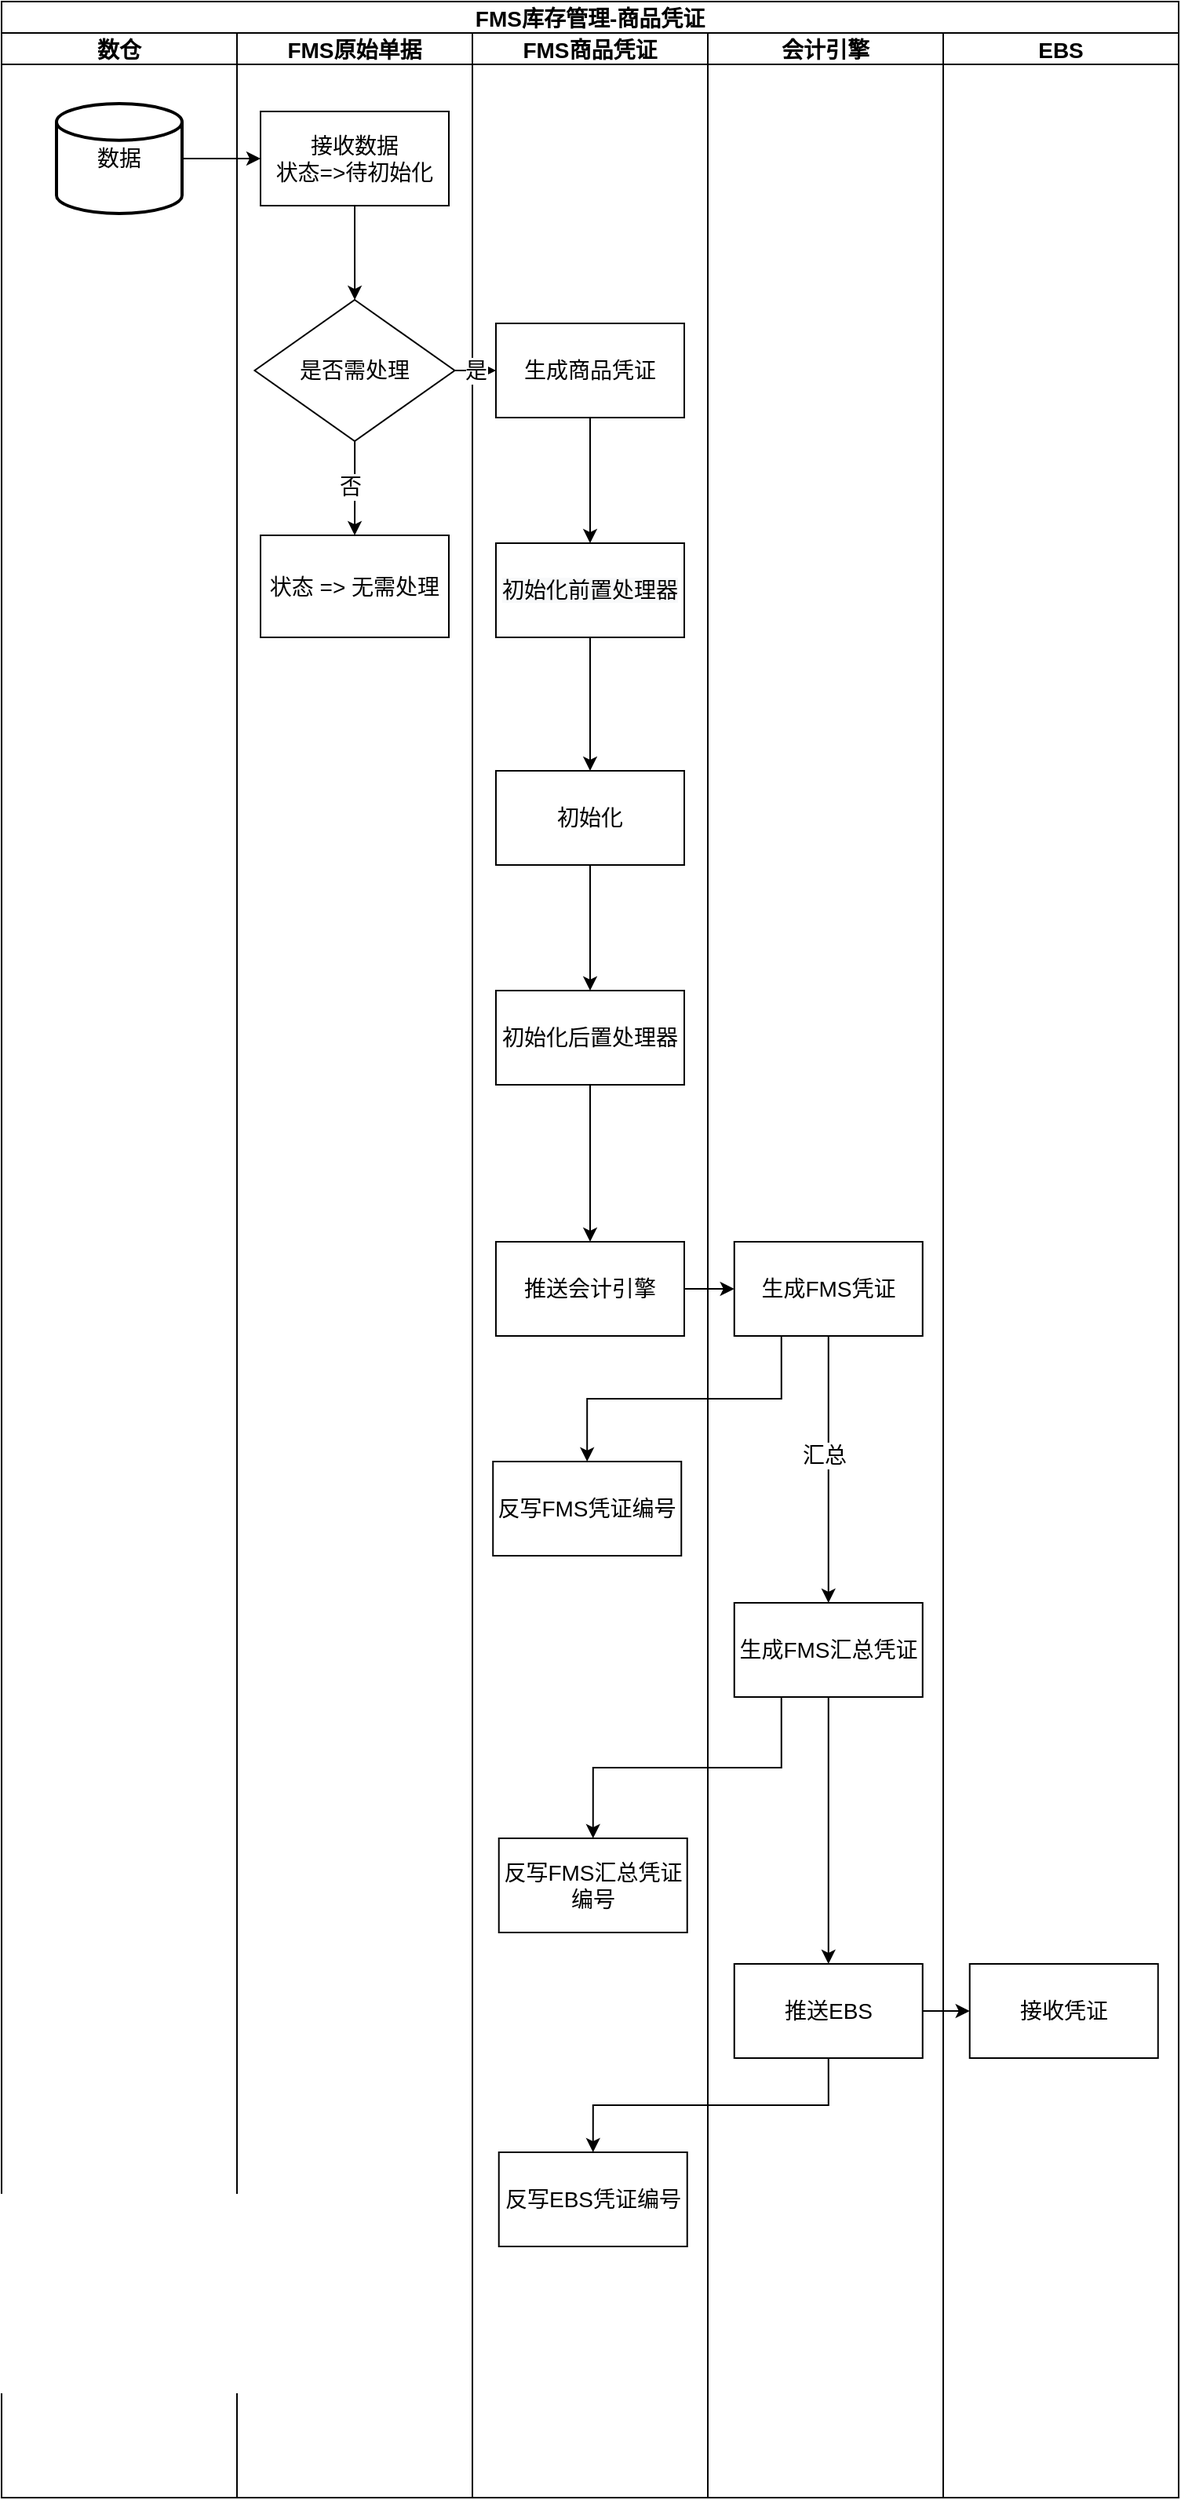 <mxfile version="19.0.0" type="github" pages="2">
  <diagram id="CK5jT10rr-_N4nWXyFcZ" name="商品凭证-泳道图">
    <mxGraphModel dx="1358" dy="732" grid="1" gridSize="10" guides="1" tooltips="1" connect="1" arrows="1" fold="1" page="1" pageScale="1" pageWidth="827" pageHeight="1169" math="0" shadow="0">
      <root>
        <mxCell id="0" />
        <mxCell id="1" parent="0" />
        <mxCell id="gmWAM6frCMXmDmfekaVd-11" value="FMS库存管理-商品凭证" style="swimlane;childLayout=stackLayout;resizeParent=1;resizeParentMax=0;startSize=20;fontSize=14;" parent="1" vertex="1">
          <mxGeometry x="130" y="80" width="750" height="1590" as="geometry">
            <mxRectangle x="130" y="80" width="60" height="20" as="alternateBounds" />
          </mxGeometry>
        </mxCell>
        <mxCell id="gmWAM6frCMXmDmfekaVd-12" value="数仓" style="swimlane;startSize=20;fontSize=14;" parent="gmWAM6frCMXmDmfekaVd-11" vertex="1">
          <mxGeometry y="20" width="150" height="1570" as="geometry" />
        </mxCell>
        <mxCell id="vjfmEweE_3btuZ8AtWeE-1" value="数据" style="strokeWidth=2;html=1;shape=mxgraph.flowchart.database;whiteSpace=wrap;fontSize=14;" vertex="1" parent="gmWAM6frCMXmDmfekaVd-12">
          <mxGeometry x="35" y="45" width="80" height="70" as="geometry" />
        </mxCell>
        <mxCell id="gmWAM6frCMXmDmfekaVd-13" value="FMS原始单据" style="swimlane;startSize=20;fontSize=14;" parent="gmWAM6frCMXmDmfekaVd-11" vertex="1">
          <mxGeometry x="150" y="20" width="150" height="1570" as="geometry" />
        </mxCell>
        <mxCell id="gmWAM6frCMXmDmfekaVd-29" value="接收数据&lt;br&gt;状态=&amp;gt;待初始化" style="rounded=0;whiteSpace=wrap;html=1;fontSize=14;" parent="gmWAM6frCMXmDmfekaVd-13" vertex="1">
          <mxGeometry x="15" y="50" width="120" height="60" as="geometry" />
        </mxCell>
        <mxCell id="gmWAM6frCMXmDmfekaVd-32" value="是否需处理" style="rhombus;whiteSpace=wrap;html=1;fontSize=14;rounded=0;" parent="gmWAM6frCMXmDmfekaVd-13" vertex="1">
          <mxGeometry x="11.25" y="170" width="127.5" height="90" as="geometry" />
        </mxCell>
        <mxCell id="gmWAM6frCMXmDmfekaVd-33" value="" style="edgeStyle=orthogonalEdgeStyle;rounded=0;orthogonalLoop=1;jettySize=auto;html=1;fontSize=14;" parent="gmWAM6frCMXmDmfekaVd-13" source="gmWAM6frCMXmDmfekaVd-29" target="gmWAM6frCMXmDmfekaVd-32" edge="1">
          <mxGeometry relative="1" as="geometry" />
        </mxCell>
        <mxCell id="gmWAM6frCMXmDmfekaVd-35" value="" style="edgeStyle=orthogonalEdgeStyle;rounded=0;orthogonalLoop=1;jettySize=auto;html=1;fontSize=14;" parent="gmWAM6frCMXmDmfekaVd-13" source="gmWAM6frCMXmDmfekaVd-32" edge="1">
          <mxGeometry relative="1" as="geometry">
            <mxPoint x="75" y="320" as="targetPoint" />
          </mxGeometry>
        </mxCell>
        <mxCell id="vjfmEweE_3btuZ8AtWeE-52" value="否" style="edgeLabel;html=1;align=center;verticalAlign=middle;resizable=0;points=[];fontSize=14;" vertex="1" connectable="0" parent="gmWAM6frCMXmDmfekaVd-35">
          <mxGeometry x="-0.034" y="-3" relative="1" as="geometry">
            <mxPoint as="offset" />
          </mxGeometry>
        </mxCell>
        <mxCell id="vjfmEweE_3btuZ8AtWeE-6" value="状态 =&amp;gt; 无需处理" style="whiteSpace=wrap;html=1;fontSize=14;rounded=0;" vertex="1" parent="gmWAM6frCMXmDmfekaVd-13">
          <mxGeometry x="15" y="320" width="120" height="65" as="geometry" />
        </mxCell>
        <mxCell id="gmWAM6frCMXmDmfekaVd-14" value="FMS商品凭证" style="swimlane;startSize=20;fontSize=14;" parent="gmWAM6frCMXmDmfekaVd-11" vertex="1">
          <mxGeometry x="300" y="20" width="150" height="1570" as="geometry">
            <mxRectangle x="240" y="20" width="30" height="780" as="alternateBounds" />
          </mxGeometry>
        </mxCell>
        <mxCell id="gmWAM6frCMXmDmfekaVd-44" value="生成商品凭证" style="whiteSpace=wrap;html=1;fontSize=14;rounded=0;" parent="gmWAM6frCMXmDmfekaVd-14" vertex="1">
          <mxGeometry x="15" y="185" width="120" height="60" as="geometry" />
        </mxCell>
        <mxCell id="gmWAM6frCMXmDmfekaVd-36" value="初始化" style="whiteSpace=wrap;html=1;fontSize=14;rounded=0;" parent="gmWAM6frCMXmDmfekaVd-14" vertex="1">
          <mxGeometry x="15" y="470" width="120" height="60" as="geometry" />
        </mxCell>
        <mxCell id="vjfmEweE_3btuZ8AtWeE-25" value="&lt;span style=&quot;background-color: rgb(255, 255, 255);&quot;&gt;反写FMS凭证编号&lt;/span&gt;" style="whiteSpace=wrap;html=1;fontSize=14;rounded=0;" vertex="1" parent="gmWAM6frCMXmDmfekaVd-14">
          <mxGeometry x="13.12" y="910" width="120" height="60" as="geometry" />
        </mxCell>
        <mxCell id="vjfmEweE_3btuZ8AtWeE-28" value="&lt;span style=&quot;&quot;&gt;反写FMS汇总凭证编号&lt;/span&gt;" style="whiteSpace=wrap;html=1;fontSize=14;rounded=0;" vertex="1" parent="gmWAM6frCMXmDmfekaVd-14">
          <mxGeometry x="16.87" y="1150" width="120" height="60" as="geometry" />
        </mxCell>
        <mxCell id="vjfmEweE_3btuZ8AtWeE-47" value="&lt;span style=&quot;background-color: rgb(255, 255, 255);&quot;&gt;反写EBS凭证编号&lt;/span&gt;" style="whiteSpace=wrap;html=1;fontSize=14;rounded=0;" vertex="1" parent="gmWAM6frCMXmDmfekaVd-14">
          <mxGeometry x="16.87" y="1350" width="120" height="60" as="geometry" />
        </mxCell>
        <mxCell id="gmWAM6frCMXmDmfekaVd-46" value="推送会计引擎" style="whiteSpace=wrap;html=1;fontSize=14;rounded=0;" parent="gmWAM6frCMXmDmfekaVd-14" vertex="1">
          <mxGeometry x="14.99" y="770" width="120" height="60" as="geometry" />
        </mxCell>
        <mxCell id="vjfmEweE_3btuZ8AtWeE-33" style="edgeStyle=orthogonalEdgeStyle;rounded=0;orthogonalLoop=1;jettySize=auto;html=1;exitX=0.25;exitY=1;exitDx=0;exitDy=0;fontSize=14;" edge="1" parent="gmWAM6frCMXmDmfekaVd-11" source="gmWAM6frCMXmDmfekaVd-50" target="vjfmEweE_3btuZ8AtWeE-25">
          <mxGeometry relative="1" as="geometry">
            <mxPoint x="494.37" y="910" as="targetPoint" />
          </mxGeometry>
        </mxCell>
        <mxCell id="vjfmEweE_3btuZ8AtWeE-44" style="edgeStyle=orthogonalEdgeStyle;rounded=0;orthogonalLoop=1;jettySize=auto;html=1;exitX=0.25;exitY=1;exitDx=0;exitDy=0;entryX=0.5;entryY=0;entryDx=0;entryDy=0;fontSize=14;" edge="1" parent="gmWAM6frCMXmDmfekaVd-11" source="vjfmEweE_3btuZ8AtWeE-19" target="vjfmEweE_3btuZ8AtWeE-28">
          <mxGeometry relative="1" as="geometry" />
        </mxCell>
        <mxCell id="vjfmEweE_3btuZ8AtWeE-46" style="edgeStyle=orthogonalEdgeStyle;rounded=0;orthogonalLoop=1;jettySize=auto;html=1;exitX=1;exitY=0.5;exitDx=0;exitDy=0;entryX=0;entryY=0.5;entryDx=0;entryDy=0;fontSize=14;" edge="1" parent="gmWAM6frCMXmDmfekaVd-11" source="vjfmEweE_3btuZ8AtWeE-30" target="gmWAM6frCMXmDmfekaVd-52">
          <mxGeometry relative="1" as="geometry" />
        </mxCell>
        <mxCell id="vjfmEweE_3btuZ8AtWeE-48" style="edgeStyle=orthogonalEdgeStyle;rounded=0;orthogonalLoop=1;jettySize=auto;html=1;exitX=0.5;exitY=1;exitDx=0;exitDy=0;entryX=0.5;entryY=0;entryDx=0;entryDy=0;fontSize=14;" edge="1" parent="gmWAM6frCMXmDmfekaVd-11" source="vjfmEweE_3btuZ8AtWeE-30" target="vjfmEweE_3btuZ8AtWeE-47">
          <mxGeometry relative="1" as="geometry" />
        </mxCell>
        <mxCell id="gmWAM6frCMXmDmfekaVd-51" value="" style="edgeStyle=orthogonalEdgeStyle;rounded=0;orthogonalLoop=1;jettySize=auto;html=1;fontSize=14;" parent="gmWAM6frCMXmDmfekaVd-11" source="gmWAM6frCMXmDmfekaVd-46" target="gmWAM6frCMXmDmfekaVd-50" edge="1">
          <mxGeometry relative="1" as="geometry" />
        </mxCell>
        <mxCell id="gmWAM6frCMXmDmfekaVd-22" value="会计引擎" style="swimlane;startSize=20;fontSize=14;" parent="gmWAM6frCMXmDmfekaVd-11" vertex="1">
          <mxGeometry x="450" y="20" width="150" height="1570" as="geometry">
            <mxRectangle x="240" y="20" width="30" height="780" as="alternateBounds" />
          </mxGeometry>
        </mxCell>
        <mxCell id="vjfmEweE_3btuZ8AtWeE-39" style="edgeStyle=orthogonalEdgeStyle;rounded=0;orthogonalLoop=1;jettySize=auto;html=1;exitX=0.5;exitY=1;exitDx=0;exitDy=0;entryX=0.5;entryY=0;entryDx=0;entryDy=0;fontSize=14;" edge="1" parent="gmWAM6frCMXmDmfekaVd-22" source="gmWAM6frCMXmDmfekaVd-50" target="vjfmEweE_3btuZ8AtWeE-19">
          <mxGeometry relative="1" as="geometry" />
        </mxCell>
        <mxCell id="vjfmEweE_3btuZ8AtWeE-41" value="汇总" style="edgeLabel;html=1;align=center;verticalAlign=middle;resizable=0;points=[];fontSize=14;" vertex="1" connectable="0" parent="vjfmEweE_3btuZ8AtWeE-39">
          <mxGeometry x="-0.106" y="-3" relative="1" as="geometry">
            <mxPoint as="offset" />
          </mxGeometry>
        </mxCell>
        <mxCell id="gmWAM6frCMXmDmfekaVd-50" value="生成FMS凭证" style="whiteSpace=wrap;html=1;fontSize=14;rounded=0;" parent="gmWAM6frCMXmDmfekaVd-22" vertex="1">
          <mxGeometry x="16.87" y="770" width="120" height="60" as="geometry" />
        </mxCell>
        <mxCell id="vjfmEweE_3btuZ8AtWeE-19" value="生成FMS汇总凭证" style="whiteSpace=wrap;html=1;fontSize=14;rounded=0;" vertex="1" parent="gmWAM6frCMXmDmfekaVd-22">
          <mxGeometry x="16.87" y="1000" width="120" height="60" as="geometry" />
        </mxCell>
        <mxCell id="vjfmEweE_3btuZ8AtWeE-30" value="推送EBS" style="whiteSpace=wrap;html=1;fontSize=14;rounded=0;" vertex="1" parent="gmWAM6frCMXmDmfekaVd-22">
          <mxGeometry x="16.87" y="1230" width="120" height="60" as="geometry" />
        </mxCell>
        <mxCell id="vjfmEweE_3btuZ8AtWeE-31" value="" style="edgeStyle=orthogonalEdgeStyle;rounded=0;orthogonalLoop=1;jettySize=auto;html=1;fontSize=14;" edge="1" parent="gmWAM6frCMXmDmfekaVd-22" source="vjfmEweE_3btuZ8AtWeE-19" target="vjfmEweE_3btuZ8AtWeE-30">
          <mxGeometry relative="1" as="geometry" />
        </mxCell>
        <mxCell id="gmWAM6frCMXmDmfekaVd-23" value="EBS" style="swimlane;startSize=20;fontSize=14;" parent="gmWAM6frCMXmDmfekaVd-11" vertex="1">
          <mxGeometry x="600" y="20" width="150" height="1570" as="geometry">
            <mxRectangle x="240" y="20" width="30" height="780" as="alternateBounds" />
          </mxGeometry>
        </mxCell>
        <mxCell id="gmWAM6frCMXmDmfekaVd-52" value="接收凭证" style="whiteSpace=wrap;html=1;fontSize=14;rounded=0;" parent="gmWAM6frCMXmDmfekaVd-23" vertex="1">
          <mxGeometry x="16.87" y="1230" width="120" height="60" as="geometry" />
        </mxCell>
        <mxCell id="gmWAM6frCMXmDmfekaVd-54" style="edgeStyle=orthogonalEdgeStyle;rounded=0;orthogonalLoop=1;jettySize=auto;html=1;entryX=0;entryY=0.5;entryDx=0;entryDy=0;fontSize=14;exitX=1;exitY=0.5;exitDx=0;exitDy=0;exitPerimeter=0;" parent="gmWAM6frCMXmDmfekaVd-11" source="vjfmEweE_3btuZ8AtWeE-1" target="gmWAM6frCMXmDmfekaVd-29" edge="1">
          <mxGeometry relative="1" as="geometry">
            <mxPoint x="135" y="100" as="sourcePoint" />
          </mxGeometry>
        </mxCell>
        <mxCell id="vjfmEweE_3btuZ8AtWeE-2" value="是" style="edgeStyle=orthogonalEdgeStyle;rounded=0;orthogonalLoop=1;jettySize=auto;html=1;exitX=1;exitY=0.5;exitDx=0;exitDy=0;entryX=0;entryY=0.5;entryDx=0;entryDy=0;fontSize=14;" edge="1" parent="gmWAM6frCMXmDmfekaVd-11" source="gmWAM6frCMXmDmfekaVd-32" target="gmWAM6frCMXmDmfekaVd-44">
          <mxGeometry relative="1" as="geometry" />
        </mxCell>
        <mxCell id="kJ1Ntxyy4C_Uyql5hjMA-5" style="edgeStyle=orthogonalEdgeStyle;rounded=0;orthogonalLoop=1;jettySize=auto;html=1;exitX=0.5;exitY=1;exitDx=0;exitDy=0;entryX=0.5;entryY=0;entryDx=0;entryDy=0;fontSize=14;" edge="1" parent="1" source="kJ1Ntxyy4C_Uyql5hjMA-3" target="gmWAM6frCMXmDmfekaVd-36">
          <mxGeometry relative="1" as="geometry" />
        </mxCell>
        <mxCell id="kJ1Ntxyy4C_Uyql5hjMA-3" value="&lt;meta charset=&quot;utf-8&quot;&gt;&lt;span style=&quot;color: rgb(0, 0, 0); font-family: Helvetica; font-size: 14px; font-style: normal; font-variant-ligatures: normal; font-variant-caps: normal; font-weight: 400; letter-spacing: normal; orphans: 2; text-align: center; text-indent: 0px; text-transform: none; widows: 2; word-spacing: 0px; -webkit-text-stroke-width: 0px; background-color: rgb(248, 249, 250); text-decoration-style: initial; text-decoration-color: initial; float: none; display: inline !important;&quot;&gt;初始化前置处理器&lt;/span&gt;" style="whiteSpace=wrap;html=1;fontSize=14;rounded=0;" vertex="1" parent="1">
          <mxGeometry x="445" y="425" width="120" height="60" as="geometry" />
        </mxCell>
        <mxCell id="kJ1Ntxyy4C_Uyql5hjMA-4" value="" style="edgeStyle=orthogonalEdgeStyle;rounded=0;orthogonalLoop=1;jettySize=auto;html=1;fontSize=14;" edge="1" parent="1" source="gmWAM6frCMXmDmfekaVd-44" target="kJ1Ntxyy4C_Uyql5hjMA-3">
          <mxGeometry relative="1" as="geometry" />
        </mxCell>
        <mxCell id="kJ1Ntxyy4C_Uyql5hjMA-9" style="edgeStyle=orthogonalEdgeStyle;rounded=0;orthogonalLoop=1;jettySize=auto;html=1;exitX=0.5;exitY=1;exitDx=0;exitDy=0;fontSize=14;" edge="1" parent="1" source="kJ1Ntxyy4C_Uyql5hjMA-7" target="gmWAM6frCMXmDmfekaVd-46">
          <mxGeometry relative="1" as="geometry" />
        </mxCell>
        <mxCell id="kJ1Ntxyy4C_Uyql5hjMA-7" value="&lt;span style=&quot;&quot;&gt;初始化后置处理器&lt;/span&gt;" style="whiteSpace=wrap;html=1;fontSize=14;rounded=0;" vertex="1" parent="1">
          <mxGeometry x="445" y="710" width="120" height="60" as="geometry" />
        </mxCell>
        <mxCell id="kJ1Ntxyy4C_Uyql5hjMA-8" value="" style="edgeStyle=orthogonalEdgeStyle;rounded=0;orthogonalLoop=1;jettySize=auto;html=1;fontSize=14;" edge="1" parent="1" source="gmWAM6frCMXmDmfekaVd-36" target="kJ1Ntxyy4C_Uyql5hjMA-7">
          <mxGeometry relative="1" as="geometry" />
        </mxCell>
      </root>
    </mxGraphModel>
  </diagram>
  <diagram id="AKi4vu2YI9hTVj8ECTmm" name="商品凭证-状态">
    <mxGraphModel dx="599" dy="769" grid="1" gridSize="10" guides="1" tooltips="1" connect="1" arrows="1" fold="1" page="1" pageScale="1" pageWidth="827" pageHeight="1169" math="0" shadow="0">
      <root>
        <mxCell id="0" />
        <mxCell id="1" parent="0" />
        <mxCell id="UnhSAXsRYoPxW-3TQy_8-1" value="" style="edgeStyle=orthogonalEdgeStyle;rounded=0;orthogonalLoop=1;jettySize=auto;html=1;fontSize=14;" edge="1" parent="1" source="UnhSAXsRYoPxW-3TQy_8-2" target="UnhSAXsRYoPxW-3TQy_8-9">
          <mxGeometry relative="1" as="geometry" />
        </mxCell>
        <mxCell id="UnhSAXsRYoPxW-3TQy_8-2" value="待初始化" style="rounded=1;whiteSpace=wrap;html=1;fontSize=14;strokeWidth=2;" vertex="1" parent="1">
          <mxGeometry x="1200" y="225" width="120" height="60" as="geometry" />
        </mxCell>
        <mxCell id="UnhSAXsRYoPxW-3TQy_8-3" value="" style="edgeStyle=orthogonalEdgeStyle;rounded=0;orthogonalLoop=1;jettySize=auto;html=1;fontSize=14;" edge="1" parent="1" source="UnhSAXsRYoPxW-3TQy_8-9" target="UnhSAXsRYoPxW-3TQy_8-10">
          <mxGeometry relative="1" as="geometry" />
        </mxCell>
        <mxCell id="UnhSAXsRYoPxW-3TQy_8-4" value="无需" style="edgeLabel;html=1;align=center;verticalAlign=middle;resizable=0;points=[];fontSize=14;" vertex="1" connectable="0" parent="UnhSAXsRYoPxW-3TQy_8-3">
          <mxGeometry x="0.203" y="3" relative="1" as="geometry">
            <mxPoint x="16" y="-3" as="offset" />
          </mxGeometry>
        </mxCell>
        <mxCell id="UnhSAXsRYoPxW-3TQy_8-5" value="" style="edgeStyle=orthogonalEdgeStyle;rounded=0;orthogonalLoop=1;jettySize=auto;html=1;fontSize=14;" edge="1" parent="1" source="UnhSAXsRYoPxW-3TQy_8-9" target="UnhSAXsRYoPxW-3TQy_8-13">
          <mxGeometry relative="1" as="geometry" />
        </mxCell>
        <mxCell id="UnhSAXsRYoPxW-3TQy_8-6" value="是，初始化成功" style="edgeLabel;html=1;align=center;verticalAlign=middle;resizable=0;points=[];fontSize=14;" vertex="1" connectable="0" parent="UnhSAXsRYoPxW-3TQy_8-5">
          <mxGeometry x="-0.224" relative="1" as="geometry">
            <mxPoint as="offset" />
          </mxGeometry>
        </mxCell>
        <mxCell id="UnhSAXsRYoPxW-3TQy_8-7" style="edgeStyle=orthogonalEdgeStyle;rounded=0;orthogonalLoop=1;jettySize=auto;html=1;exitX=1;exitY=0.5;exitDx=0;exitDy=0;entryX=1;entryY=0.5;entryDx=0;entryDy=0;fontSize=14;" edge="1" parent="1" source="UnhSAXsRYoPxW-3TQy_8-9" target="UnhSAXsRYoPxW-3TQy_8-2">
          <mxGeometry relative="1" as="geometry">
            <Array as="points">
              <mxPoint x="1360" y="395" />
              <mxPoint x="1360" y="255" />
            </Array>
          </mxGeometry>
        </mxCell>
        <mxCell id="UnhSAXsRYoPxW-3TQy_8-8" value="是，初始化失败" style="edgeLabel;html=1;align=center;verticalAlign=middle;resizable=0;points=[];fontSize=14;" vertex="1" connectable="0" parent="UnhSAXsRYoPxW-3TQy_8-7">
          <mxGeometry x="-0.179" y="-2" relative="1" as="geometry">
            <mxPoint as="offset" />
          </mxGeometry>
        </mxCell>
        <mxCell id="UnhSAXsRYoPxW-3TQy_8-9" value="初始化判定" style="rhombus;whiteSpace=wrap;html=1;fontSize=14;rounded=1;strokeWidth=2;" vertex="1" parent="1">
          <mxGeometry x="1220" y="355" width="80" height="80" as="geometry" />
        </mxCell>
        <mxCell id="UnhSAXsRYoPxW-3TQy_8-10" value="无需处理" style="whiteSpace=wrap;html=1;fontSize=14;rounded=1;strokeWidth=2;" vertex="1" parent="1">
          <mxGeometry x="1040" y="365" width="120" height="60" as="geometry" />
        </mxCell>
        <mxCell id="UnhSAXsRYoPxW-3TQy_8-11" value="" style="edgeStyle=orthogonalEdgeStyle;rounded=0;orthogonalLoop=1;jettySize=auto;html=1;fontSize=14;" edge="1" parent="1" source="UnhSAXsRYoPxW-3TQy_8-13" target="UnhSAXsRYoPxW-3TQy_8-15">
          <mxGeometry relative="1" as="geometry" />
        </mxCell>
        <mxCell id="UnhSAXsRYoPxW-3TQy_8-12" value="推送" style="edgeLabel;html=1;align=center;verticalAlign=middle;resizable=0;points=[];fontSize=14;" vertex="1" connectable="0" parent="UnhSAXsRYoPxW-3TQy_8-11">
          <mxGeometry x="0.242" relative="1" as="geometry">
            <mxPoint as="offset" />
          </mxGeometry>
        </mxCell>
        <mxCell id="UnhSAXsRYoPxW-3TQy_8-13" value="已初始化" style="whiteSpace=wrap;html=1;fontSize=14;rounded=1;strokeWidth=2;" vertex="1" parent="1">
          <mxGeometry x="1200" y="525" width="120" height="60" as="geometry" />
        </mxCell>
        <mxCell id="UnhSAXsRYoPxW-3TQy_8-14" value="" style="edgeStyle=orthogonalEdgeStyle;rounded=0;orthogonalLoop=1;jettySize=auto;html=1;fontSize=14;" edge="1" parent="1" source="UnhSAXsRYoPxW-3TQy_8-15" target="UnhSAXsRYoPxW-3TQy_8-18">
          <mxGeometry relative="1" as="geometry" />
        </mxCell>
        <mxCell id="UnhSAXsRYoPxW-3TQy_8-15" value="已推送" style="whiteSpace=wrap;html=1;fontSize=14;rounded=1;strokeWidth=2;" vertex="1" parent="1">
          <mxGeometry x="1200" y="665" width="120" height="60" as="geometry" />
        </mxCell>
        <mxCell id="UnhSAXsRYoPxW-3TQy_8-16" style="edgeStyle=orthogonalEdgeStyle;rounded=0;orthogonalLoop=1;jettySize=auto;html=1;exitX=0.5;exitY=1;exitDx=0;exitDy=0;exitPerimeter=0;entryX=0.5;entryY=0;entryDx=0;entryDy=0;fontSize=14;" edge="1" parent="1" source="UnhSAXsRYoPxW-3TQy_8-17" target="UnhSAXsRYoPxW-3TQy_8-2">
          <mxGeometry relative="1" as="geometry" />
        </mxCell>
        <mxCell id="UnhSAXsRYoPxW-3TQy_8-17" value="FMS原始单据&lt;br&gt;状态" style="strokeWidth=2;html=1;shape=mxgraph.flowchart.start_1;whiteSpace=wrap;fontSize=14;" vertex="1" parent="1">
          <mxGeometry x="1200" y="100" width="120" height="60" as="geometry" />
        </mxCell>
        <mxCell id="UnhSAXsRYoPxW-3TQy_8-18" value="结束" style="ellipse;whiteSpace=wrap;html=1;fontSize=14;rounded=1;strokeWidth=2;" vertex="1" parent="1">
          <mxGeometry x="1200" y="790" width="120" height="60" as="geometry" />
        </mxCell>
        <mxCell id="UnhSAXsRYoPxW-3TQy_8-19" value="" style="edgeStyle=orthogonalEdgeStyle;rounded=0;orthogonalLoop=1;jettySize=auto;html=1;fontSize=14;" edge="1" parent="1" source="UnhSAXsRYoPxW-3TQy_8-20">
          <mxGeometry relative="1" as="geometry">
            <mxPoint x="1260" y="1070" as="targetPoint" />
          </mxGeometry>
        </mxCell>
        <mxCell id="UnhSAXsRYoPxW-3TQy_8-20" value="商品凭证状态" style="ellipse;whiteSpace=wrap;html=1;fontSize=14;rounded=1;strokeWidth=2;" vertex="1" parent="1">
          <mxGeometry x="1200" y="930" width="120" height="60" as="geometry" />
        </mxCell>
        <mxCell id="UnhSAXsRYoPxW-3TQy_8-21" value="" style="edgeStyle=orthogonalEdgeStyle;rounded=0;orthogonalLoop=1;jettySize=auto;html=1;fontSize=14;" edge="1" parent="1" source="UnhSAXsRYoPxW-3TQy_8-22" target="UnhSAXsRYoPxW-3TQy_8-29">
          <mxGeometry relative="1" as="geometry" />
        </mxCell>
        <mxCell id="UnhSAXsRYoPxW-3TQy_8-22" value="待初始化" style="rounded=1;whiteSpace=wrap;html=1;fontSize=14;strokeWidth=2;" vertex="1" parent="1">
          <mxGeometry x="1200" y="1070" width="120" height="60" as="geometry" />
        </mxCell>
        <mxCell id="UnhSAXsRYoPxW-3TQy_8-23" value="" style="edgeStyle=orthogonalEdgeStyle;rounded=0;orthogonalLoop=1;jettySize=auto;html=1;fontSize=14;" edge="1" parent="1" source="UnhSAXsRYoPxW-3TQy_8-29" target="UnhSAXsRYoPxW-3TQy_8-30">
          <mxGeometry relative="1" as="geometry" />
        </mxCell>
        <mxCell id="UnhSAXsRYoPxW-3TQy_8-24" value="无需" style="edgeLabel;html=1;align=center;verticalAlign=middle;resizable=0;points=[];fontSize=14;" vertex="1" connectable="0" parent="UnhSAXsRYoPxW-3TQy_8-23">
          <mxGeometry x="0.203" y="3" relative="1" as="geometry">
            <mxPoint x="16" y="-3" as="offset" />
          </mxGeometry>
        </mxCell>
        <mxCell id="UnhSAXsRYoPxW-3TQy_8-25" value="" style="edgeStyle=orthogonalEdgeStyle;rounded=0;orthogonalLoop=1;jettySize=auto;html=1;fontSize=14;" edge="1" parent="1" source="UnhSAXsRYoPxW-3TQy_8-29" target="UnhSAXsRYoPxW-3TQy_8-32">
          <mxGeometry relative="1" as="geometry" />
        </mxCell>
        <mxCell id="UnhSAXsRYoPxW-3TQy_8-26" value="是，初始化成功" style="edgeLabel;html=1;align=center;verticalAlign=middle;resizable=0;points=[];fontSize=14;" vertex="1" connectable="0" parent="UnhSAXsRYoPxW-3TQy_8-25">
          <mxGeometry x="-0.224" relative="1" as="geometry">
            <mxPoint as="offset" />
          </mxGeometry>
        </mxCell>
        <mxCell id="UnhSAXsRYoPxW-3TQy_8-27" style="edgeStyle=orthogonalEdgeStyle;rounded=0;orthogonalLoop=1;jettySize=auto;html=1;exitX=1;exitY=0.5;exitDx=0;exitDy=0;entryX=1;entryY=0.5;entryDx=0;entryDy=0;fontSize=14;" edge="1" parent="1" source="UnhSAXsRYoPxW-3TQy_8-29" target="UnhSAXsRYoPxW-3TQy_8-22">
          <mxGeometry relative="1" as="geometry">
            <Array as="points">
              <mxPoint x="1360" y="1240" />
              <mxPoint x="1360" y="1100" />
            </Array>
          </mxGeometry>
        </mxCell>
        <mxCell id="UnhSAXsRYoPxW-3TQy_8-28" value="是，初始化失败" style="edgeLabel;html=1;align=center;verticalAlign=middle;resizable=0;points=[];fontSize=14;" vertex="1" connectable="0" parent="UnhSAXsRYoPxW-3TQy_8-27">
          <mxGeometry x="-0.179" y="-2" relative="1" as="geometry">
            <mxPoint as="offset" />
          </mxGeometry>
        </mxCell>
        <mxCell id="UnhSAXsRYoPxW-3TQy_8-29" value="初始化判定" style="rhombus;whiteSpace=wrap;html=1;fontSize=14;rounded=1;strokeWidth=2;" vertex="1" parent="1">
          <mxGeometry x="1220" y="1200" width="80" height="80" as="geometry" />
        </mxCell>
        <mxCell id="UnhSAXsRYoPxW-3TQy_8-30" value="无需处理" style="whiteSpace=wrap;html=1;fontSize=14;rounded=1;strokeWidth=2;" vertex="1" parent="1">
          <mxGeometry x="1040" y="1210" width="120" height="60" as="geometry" />
        </mxCell>
        <mxCell id="UnhSAXsRYoPxW-3TQy_8-31" style="edgeStyle=orthogonalEdgeStyle;rounded=0;orthogonalLoop=1;jettySize=auto;html=1;exitX=0.5;exitY=1;exitDx=0;exitDy=0;entryX=0.5;entryY=0;entryDx=0;entryDy=0;fontSize=14;" edge="1" parent="1" source="UnhSAXsRYoPxW-3TQy_8-32" target="UnhSAXsRYoPxW-3TQy_8-39">
          <mxGeometry relative="1" as="geometry" />
        </mxCell>
        <mxCell id="UnhSAXsRYoPxW-3TQy_8-32" value="已初始化" style="whiteSpace=wrap;html=1;fontSize=14;rounded=1;strokeWidth=2;" vertex="1" parent="1">
          <mxGeometry x="1200" y="1370" width="120" height="60" as="geometry" />
        </mxCell>
        <mxCell id="UnhSAXsRYoPxW-3TQy_8-33" style="edgeStyle=orthogonalEdgeStyle;rounded=0;orthogonalLoop=1;jettySize=auto;html=1;exitX=0;exitY=0.5;exitDx=0;exitDy=0;entryX=0.5;entryY=1;entryDx=0;entryDy=0;fontSize=14;" edge="1" parent="1" source="UnhSAXsRYoPxW-3TQy_8-39" target="UnhSAXsRYoPxW-3TQy_8-30">
          <mxGeometry relative="1" as="geometry" />
        </mxCell>
        <mxCell id="UnhSAXsRYoPxW-3TQy_8-34" value="无需" style="edgeLabel;html=1;align=center;verticalAlign=middle;resizable=0;points=[];fontSize=14;" vertex="1" connectable="0" parent="UnhSAXsRYoPxW-3TQy_8-33">
          <mxGeometry x="0.016" y="-2" relative="1" as="geometry">
            <mxPoint as="offset" />
          </mxGeometry>
        </mxCell>
        <mxCell id="UnhSAXsRYoPxW-3TQy_8-35" value="" style="edgeStyle=orthogonalEdgeStyle;rounded=0;orthogonalLoop=1;jettySize=auto;html=1;fontSize=14;" edge="1" parent="1" source="UnhSAXsRYoPxW-3TQy_8-39" target="UnhSAXsRYoPxW-3TQy_8-41">
          <mxGeometry relative="1" as="geometry" />
        </mxCell>
        <mxCell id="UnhSAXsRYoPxW-3TQy_8-36" value="是，初始化成功" style="edgeLabel;html=1;align=center;verticalAlign=middle;resizable=0;points=[];fontSize=14;" vertex="1" connectable="0" parent="UnhSAXsRYoPxW-3TQy_8-35">
          <mxGeometry x="-0.24" y="2" relative="1" as="geometry">
            <mxPoint as="offset" />
          </mxGeometry>
        </mxCell>
        <mxCell id="UnhSAXsRYoPxW-3TQy_8-37" style="edgeStyle=orthogonalEdgeStyle;rounded=0;orthogonalLoop=1;jettySize=auto;html=1;exitX=1;exitY=0.5;exitDx=0;exitDy=0;entryX=1;entryY=0.5;entryDx=0;entryDy=0;fontSize=14;" edge="1" parent="1" source="UnhSAXsRYoPxW-3TQy_8-39" target="UnhSAXsRYoPxW-3TQy_8-32">
          <mxGeometry relative="1" as="geometry">
            <Array as="points">
              <mxPoint x="1370" y="1510" />
              <mxPoint x="1370" y="1400" />
            </Array>
          </mxGeometry>
        </mxCell>
        <mxCell id="UnhSAXsRYoPxW-3TQy_8-38" value="是，初始化失败" style="edgeLabel;html=1;align=center;verticalAlign=middle;resizable=0;points=[];fontSize=14;" vertex="1" connectable="0" parent="UnhSAXsRYoPxW-3TQy_8-37">
          <mxGeometry x="0.247" y="-2" relative="1" as="geometry">
            <mxPoint as="offset" />
          </mxGeometry>
        </mxCell>
        <mxCell id="UnhSAXsRYoPxW-3TQy_8-39" value="再次判定" style="rhombus;whiteSpace=wrap;html=1;fontSize=14;rounded=1;strokeWidth=2;" vertex="1" parent="1">
          <mxGeometry x="1220" y="1470" width="80" height="80" as="geometry" />
        </mxCell>
        <mxCell id="UnhSAXsRYoPxW-3TQy_8-40" value="" style="edgeStyle=orthogonalEdgeStyle;rounded=0;orthogonalLoop=1;jettySize=auto;html=1;fontSize=14;" edge="1" parent="1" source="UnhSAXsRYoPxW-3TQy_8-41" target="UnhSAXsRYoPxW-3TQy_8-43">
          <mxGeometry relative="1" as="geometry" />
        </mxCell>
        <mxCell id="UnhSAXsRYoPxW-3TQy_8-41" value="已初始化" style="whiteSpace=wrap;html=1;fontSize=14;rounded=1;strokeWidth=2;" vertex="1" parent="1">
          <mxGeometry x="1200" y="1640" width="120" height="60" as="geometry" />
        </mxCell>
        <mxCell id="UnhSAXsRYoPxW-3TQy_8-42" value="" style="edgeStyle=orthogonalEdgeStyle;rounded=0;orthogonalLoop=1;jettySize=auto;html=1;fontSize=14;" edge="1" parent="1" source="UnhSAXsRYoPxW-3TQy_8-43" target="UnhSAXsRYoPxW-3TQy_8-45">
          <mxGeometry relative="1" as="geometry" />
        </mxCell>
        <mxCell id="UnhSAXsRYoPxW-3TQy_8-43" value="已生成FMS凭证" style="whiteSpace=wrap;html=1;fontSize=14;rounded=1;strokeWidth=2;" vertex="1" parent="1">
          <mxGeometry x="1200" y="1780" width="120" height="60" as="geometry" />
        </mxCell>
        <mxCell id="UnhSAXsRYoPxW-3TQy_8-44" value="" style="edgeStyle=orthogonalEdgeStyle;rounded=0;orthogonalLoop=1;jettySize=auto;html=1;fontSize=14;" edge="1" parent="1" source="UnhSAXsRYoPxW-3TQy_8-45" target="UnhSAXsRYoPxW-3TQy_8-47">
          <mxGeometry relative="1" as="geometry" />
        </mxCell>
        <mxCell id="UnhSAXsRYoPxW-3TQy_8-45" value="已生成FMS汇总凭证" style="whiteSpace=wrap;html=1;fontSize=14;rounded=1;strokeWidth=2;" vertex="1" parent="1">
          <mxGeometry x="1200" y="1920" width="120" height="60" as="geometry" />
        </mxCell>
        <mxCell id="UnhSAXsRYoPxW-3TQy_8-46" value="" style="edgeStyle=orthogonalEdgeStyle;rounded=0;orthogonalLoop=1;jettySize=auto;html=1;fontSize=14;" edge="1" parent="1" source="UnhSAXsRYoPxW-3TQy_8-47" target="UnhSAXsRYoPxW-3TQy_8-48">
          <mxGeometry relative="1" as="geometry" />
        </mxCell>
        <mxCell id="UnhSAXsRYoPxW-3TQy_8-47" value="已生成EBS凭证" style="whiteSpace=wrap;html=1;fontSize=14;rounded=1;strokeWidth=2;" vertex="1" parent="1">
          <mxGeometry x="1200" y="2060" width="120" height="60" as="geometry" />
        </mxCell>
        <mxCell id="UnhSAXsRYoPxW-3TQy_8-48" value="结束" style="ellipse;whiteSpace=wrap;html=1;fontSize=14;rounded=1;strokeWidth=2;" vertex="1" parent="1">
          <mxGeometry x="1200" y="2200" width="120" height="60" as="geometry" />
        </mxCell>
      </root>
    </mxGraphModel>
  </diagram>
</mxfile>

